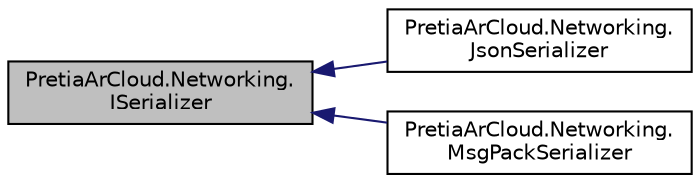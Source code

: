 digraph "PretiaArCloud.Networking.ISerializer"
{
 // LATEX_PDF_SIZE
  edge [fontname="Helvetica",fontsize="10",labelfontname="Helvetica",labelfontsize="10"];
  node [fontname="Helvetica",fontsize="10",shape=record];
  rankdir="LR";
  Node1 [label="PretiaArCloud.Networking.\lISerializer",height=0.2,width=0.4,color="black", fillcolor="grey75", style="filled", fontcolor="black",tooltip=" "];
  Node1 -> Node2 [dir="back",color="midnightblue",fontsize="10",style="solid",fontname="Helvetica"];
  Node2 [label="PretiaArCloud.Networking.\lJsonSerializer",height=0.2,width=0.4,color="black", fillcolor="white", style="filled",URL="$classPretiaArCloud_1_1Networking_1_1JsonSerializer.html",tooltip=" "];
  Node1 -> Node3 [dir="back",color="midnightblue",fontsize="10",style="solid",fontname="Helvetica"];
  Node3 [label="PretiaArCloud.Networking.\lMsgPackSerializer",height=0.2,width=0.4,color="black", fillcolor="white", style="filled",URL="$classPretiaArCloud_1_1Networking_1_1MsgPackSerializer.html",tooltip=" "];
}
